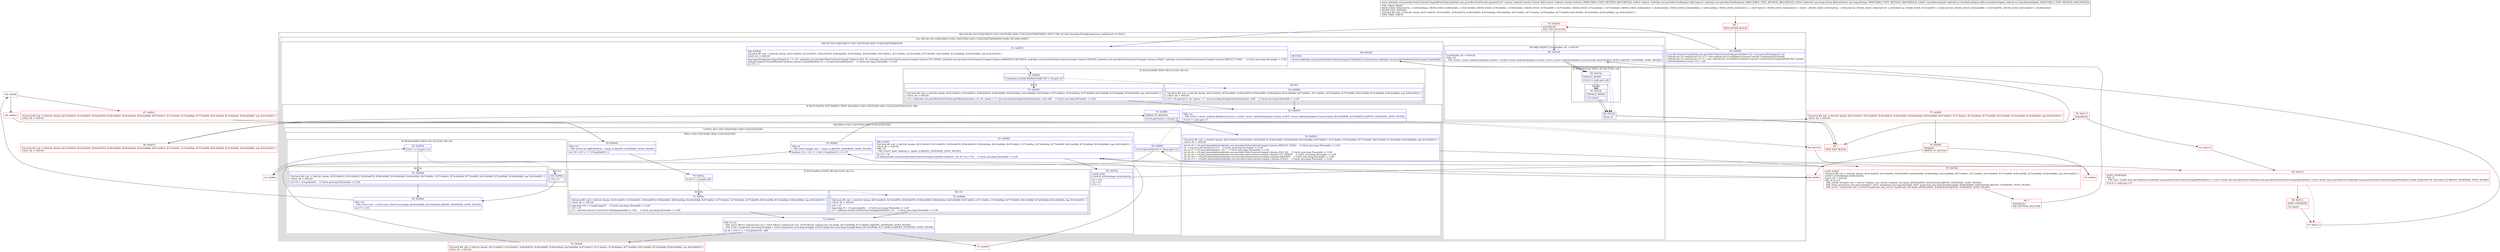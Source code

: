 digraph "CFG forandroidx.core.provider.FontProvider.query(Landroid\/content\/Context;Landroidx\/core\/provider\/FontRequest;Ljava\/lang\/String;Landroid\/os\/CancellationSignal;)[Landroidx\/core\/provider\/FontsContractCompat$FontInfo;" {
subgraph cluster_Region_1575915148 {
label = "R(2:1|(4:3|(1:5)(1:43)|(2:9|(8:(1:14)(1:33)|15|18|(1:20)(1:31)|21|23|27|28))(0)|39)) | DECL_VAR: int null, java.lang.String[] projection, android.net.Uri fileUri\l";
node [shape=record,color=blue];
Node_50 [shape=record,label="{50\:\ 0x0000|java.util.ArrayList\<androidx.core.provider.FontsContractCompat.FontInfo\> r2 = new java.util.ArrayList\<\>()\landroid.net.Uri android.net.Uri r13 = new android.net.Uri.Builder().scheme(\"content\").authority(r25).build()\landroid.net.Uri android.net.Uri r3 = new android.net.Uri.Builder().scheme(\"content\").authority(r25).appendPath(\"file\").build()\landroid.database.Cursor r14 = null\l}"];
subgraph cluster_TryCatchRegion_204987484 {
label = "Try: R(4:3|(1:5)(1:43)|(2:9|(8:(1:14)(1:33)|15|18|(1:20)(1:31)|21|23|27|28))(0)|39) finally: R(3:44|(1:46)|47)";
node [shape=record,color=blue];
subgraph cluster_Region_1549792321 {
label = "R(4:3|(1:5)(1:43)|(2:9|(8:(1:14)(1:33)|15|18|(1:20)(1:31)|21|23|27|28))(0)|39)";
node [shape=record,color=blue];
Node_51 [shape=record,label="{51\:\ 0x0033|TRY_ENTER\lTryCatch #0 \{all \-\> 0x0129, blocks: (B:51:0x0033, B:53:0x0051, B:56:0x007d, B:58:0x0083, B:59:0x00ad, B:63:0x00b6, B:67:0x00c1, B:71:0x00cc, B:74:0x00eb, B:77:0x00f4, B:81:0x00fd, B:72:0x00dd, B:54:0x0066), top: B:93:0x0033 \}\lCatch: all \-\> 0x0129\l|java.lang.String[] java.lang.String[] r6 = \{\"_id\", androidx.core.provider.FontsContractCompat.Columns.FILE_ID, androidx.core.provider.FontsContractCompat.Columns.TTC_INDEX, androidx.core.provider.FontsContractCompat.Columns.VARIATION_SETTINGS, androidx.core.provider.FontsContractCompat.Columns.WEIGHT, androidx.core.provider.FontsContractCompat.Columns.ITALIC, androidx.core.provider.FontsContractCompat.Columns.RESULT_CODE\}     \/\/ Catch: java.lang.Throwable \-\> L129\landroid.content.ContentResolver android.content.ContentResolver r4 = r23.getContentResolver()     \/\/ Catch: java.lang.Throwable \-\> L129\lint r15 = 1\l}"];
subgraph cluster_IfRegion_1431807483 {
label = "IF [B:52:0x004f] THEN: R(1:5) ELSE: R(1:43)";
node [shape=record,color=blue];
Node_52 [shape=record,label="{52\:\ 0x004f|if (android.os.Build.VERSION.SDK_INT \> 16) goto L5\l}"];
subgraph cluster_Region_504784955 {
label = "R(1:5)";
node [shape=record,color=blue];
Node_53 [shape=record,label="{53\:\ 0x0051|TryCatch #0 \{all \-\> 0x0129, blocks: (B:51:0x0033, B:53:0x0051, B:56:0x007d, B:58:0x0083, B:59:0x00ad, B:63:0x00b6, B:67:0x00c1, B:71:0x00cc, B:74:0x00eb, B:77:0x00f4, B:81:0x00fd, B:72:0x00dd, B:54:0x0066), top: B:93:0x0033 \}\lCatch: all \-\> 0x0129\l|r14 = androidx.core.provider.FontProvider.Api16Impl.query(r4, r13, r6, \"query = ?\", new java.lang.String[]\{r24.getQuery()\}, null, r26)     \/\/ Catch: java.lang.Throwable \-\> L129\l}"];
}
subgraph cluster_Region_500246518 {
label = "R(1:43)";
node [shape=record,color=blue];
Node_54 [shape=record,label="{54\:\ 0x0066|TryCatch #0 \{all \-\> 0x0129, blocks: (B:51:0x0033, B:53:0x0051, B:56:0x007d, B:58:0x0083, B:59:0x00ad, B:63:0x00b6, B:67:0x00c1, B:71:0x00cc, B:74:0x00eb, B:77:0x00f4, B:81:0x00fd, B:72:0x00dd, B:54:0x0066), top: B:93:0x0033 \}\lCatch: all \-\> 0x0129\l|r14 = r4.query(r13, r6, \"query = ?\", new java.lang.String[]\{r24.getQuery()\}, null)     \/\/ Catch: java.lang.Throwable \-\> L129\l}"];
}
}
subgraph cluster_IfRegion_1594336762 {
label = "IF [B:55:0x007b, B:57:0x0081] THEN: R(2:9|(8:(1:14)(1:33)|15|18|(1:20)(1:31)|21|23|27|28)) ELSE: R(0)";
node [shape=record,color=blue];
Node_55 [shape=record,label="{55\:\ 0x007b|PHI: r14 \l  PHI: (r14v3 'cursor' android.database.Cursor) = (r14v2 'cursor' android.database.Cursor), (r14v4 'cursor' android.database.Cursor) binds: [B:54:0x0066, B:53:0x0051] A[DONT_GENERATE, DONT_INLINE]\l|if (r14 != null) goto L7\l}"];
Node_57 [shape=record,label="{57\:\ 0x0081|ADDED_TO_REGION\l|if (r14.getCount() \> 0) goto L9\l}"];
subgraph cluster_Region_104902791 {
label = "R(2:9|(8:(1:14)(1:33)|15|18|(1:20)(1:31)|21|23|27|28))";
node [shape=record,color=blue];
Node_58 [shape=record,label="{58\:\ 0x0083|TryCatch #0 \{all \-\> 0x0129, blocks: (B:51:0x0033, B:53:0x0051, B:56:0x007d, B:58:0x0083, B:59:0x00ad, B:63:0x00b6, B:67:0x00c1, B:71:0x00cc, B:74:0x00eb, B:77:0x00f4, B:81:0x00fd, B:72:0x00dd, B:54:0x0066), top: B:93:0x0033 \}\lCatch: all \-\> 0x0129\l|int int r0 = r14.getColumnIndex(androidx.core.provider.FontsContractCompat.Columns.RESULT_CODE)     \/\/ Catch: java.lang.Throwable \-\> L129\lr2 = new java.util.ArrayList\<\>()     \/\/ Catch: java.lang.Throwable \-\> L129\lint int r7 = r14.getColumnIndex(\"_id\")     \/\/ Catch: java.lang.Throwable \-\> L129\lint int r8 = r14.getColumnIndex(androidx.core.provider.FontsContractCompat.Columns.FILE_ID)     \/\/ Catch: java.lang.Throwable \-\> L129\lint int r9 = r14.getColumnIndex(androidx.core.provider.FontsContractCompat.Columns.TTC_INDEX)     \/\/ Catch: java.lang.Throwable \-\> L129\lint int r10 = r14.getColumnIndex(androidx.core.provider.FontsContractCompat.Columns.WEIGHT)     \/\/ Catch: java.lang.Throwable \-\> L129\lint int r11 = r14.getColumnIndex(androidx.core.provider.FontsContractCompat.Columns.ITALIC)     \/\/ Catch: java.lang.Throwable \-\> L129\l}"];
subgraph cluster_LoopRegion_2143289645 {
label = "LOOP:0: (8:(1:14)(1:33)|15|18|(1:20)(1:31)|21|23|27|28)";
node [shape=record,color=blue];
Node_60 [shape=record,label="{60\:\ 0x00b1|if (r14.moveToNext() != false) goto L12\l}"];
subgraph cluster_Region_933567149 {
label = "R(8:(1:14)(1:33)|15|18|(1:20)(1:31)|21|23|27|28)";
node [shape=record,color=blue];
subgraph cluster_IfRegion_943378428 {
label = "IF [B:62:0x00b4] THEN: R(1:14) ELSE: R(1:33)";
node [shape=record,color=blue];
Node_62 [shape=record,label="{62\:\ 0x00b4|if (r0 != (\-1)) goto L14\l}"];
subgraph cluster_Region_622501150 {
label = "R(1:14)";
node [shape=record,color=blue];
Node_63 [shape=record,label="{63\:\ 0x00b6|TryCatch #0 \{all \-\> 0x0129, blocks: (B:51:0x0033, B:53:0x0051, B:56:0x007d, B:58:0x0083, B:59:0x00ad, B:63:0x00b6, B:67:0x00c1, B:71:0x00cc, B:74:0x00eb, B:77:0x00f4, B:81:0x00fd, B:72:0x00dd, B:54:0x0066), top: B:93:0x0033 \}\lCatch: all \-\> 0x0129\l|int r16 = r14.getInt(r0)     \/\/ Catch: java.lang.Throwable \-\> L129\l}"];
}
subgraph cluster_Region_625360510 {
label = "R(1:33)";
node [shape=record,color=blue];
Node_64 [shape=record,label="{64\:\ 0x00bb|r16 = 0\l}"];
}
}
Node_65 [shape=record,label="{65\:\ 0x00bd|PHI: r16 \l  PHI: (r16v3 int) = (r16v2 int), (r16v10 int) binds: [B:64:0x00bb, B:63:0x00b6] A[DONT_GENERATE, DONT_INLINE]\l|int r17 = r16\l}"];
Node_69 [shape=record,label="{69\:\ 0x00c8|PHI: r16 \l  PHI: (r16v5 int A[REMOVE]) =  binds: [] A[DONT_GENERATE, DONT_INLINE]\l|int r18 = r9 != \-1 ? r14.getInt(r9) : 0\l}"];
subgraph cluster_IfRegion_1517323636 {
label = "IF [B:70:0x00ca] THEN: R(1:20) ELSE: R(1:31)";
node [shape=record,color=blue];
Node_70 [shape=record,label="{70\:\ 0x00ca|if (r8 == (\-1)) goto L20\l}"];
subgraph cluster_Region_1049568753 {
label = "R(1:20)";
node [shape=record,color=blue];
Node_71 [shape=record,label="{71\:\ 0x00cc|TryCatch #0 \{all \-\> 0x0129, blocks: (B:51:0x0033, B:53:0x0051, B:56:0x007d, B:58:0x0083, B:59:0x00ad, B:63:0x00b6, B:67:0x00c1, B:71:0x00cc, B:74:0x00eb, B:77:0x00f4, B:81:0x00fd, B:72:0x00dd, B:54:0x0066), top: B:93:0x0033 \}\lCatch: all \-\> 0x0129\l|long long r19 = r14.getLong(r7)     \/\/ Catch: java.lang.Throwable \-\> L129\lr16 = r6\lr5 = android.content.ContentUris.withAppendedId(r13, r19)     \/\/ Catch: java.lang.Throwable \-\> L129\l}"];
}
subgraph cluster_Region_568340735 {
label = "R(1:31)";
node [shape=record,color=blue];
Node_72 [shape=record,label="{72\:\ 0x00dd|TryCatch #0 \{all \-\> 0x0129, blocks: (B:51:0x0033, B:53:0x0051, B:56:0x007d, B:58:0x0083, B:59:0x00ad, B:63:0x00b6, B:67:0x00c1, B:71:0x00cc, B:74:0x00eb, B:77:0x00f4, B:81:0x00fd, B:72:0x00dd, B:54:0x0066), top: B:93:0x0033 \}\lCatch: all \-\> 0x0129\l|r16 = r6\llong long r5 = r14.getLong(r8)     \/\/ Catch: java.lang.Throwable \-\> L129\lr5 = android.content.ContentUris.withAppendedId(r3, r5)     \/\/ Catch: java.lang.Throwable \-\> L129\l}"];
}
}
Node_73 [shape=record,label="{73\:\ 0x00e9|PHI: r5 r16 \l  PHI: (r5v5 'fileUri' android.net.Uri) = (r5v4 'fileUri' android.net.Uri), (r5v8 'fileUri' android.net.Uri) binds: [B:72:0x00dd, B:71:0x00cc] A[DONT_GENERATE, DONT_INLINE]\l  PHI: (r16v7 'projection' java.lang.String[]) = (r16v6 'projection' java.lang.String[]), (r16v8 'projection' java.lang.String[]) binds: [B:72:0x00dd, B:71:0x00cc] A[DONT_GENERATE, DONT_INLINE]\l|int r6 = r10 != \-1 ? r14.getInt(r10) : 400\l}"];
Node_76 [shape=record,label="{76\:\ 0x00f2|PHI: r6 \l  PHI: (r6v4 'weight' int) =  binds: [] A[DONT_GENERATE, DONT_INLINE]\l|boolean r12 = r11 != \-1 && r14.getInt(r11) == r15\l}"];
Node_81 [shape=record,label="{81\:\ 0x00fd|TRY_LEAVE\lTryCatch #0 \{all \-\> 0x0129, blocks: (B:51:0x0033, B:53:0x0051, B:56:0x007d, B:58:0x0083, B:59:0x00ad, B:63:0x00b6, B:67:0x00c1, B:71:0x00cc, B:74:0x00eb, B:77:0x00f4, B:81:0x00fd, B:72:0x00dd, B:54:0x0066), top: B:93:0x0033 \}\lCatch: all \-\> 0x0129\lPHI: r12 \l  PHI: (r12v5 'italic' boolean) =  binds: [] A[DONT_GENERATE, DONT_INLINE]\l|int r17 = r0\lr2.add(androidx.core.provider.FontsContractCompat.FontInfo.create(r5, r18, r6, r12, r17))     \/\/ Catch: java.lang.Throwable \-\> L129\l}"];
Node_82 [shape=record,label="{82\:\ 0x010a|LOOP_END\lLOOP:0: B:59:0x00ad\-\>B:82:0x010a\l|r6 = r16\lr0 = r17\lr15 = 1\l}"];
}
}
}
subgraph cluster_Region_290401199 {
label = "R(0)";
node [shape=record,color=blue];
}
}
Node_88 [shape=record,label="{88\:\ 0x0128|RETURN\l|return (androidx.core.provider.FontsContractCompat.FontInfo[]) r2.toArray(new androidx.core.provider.FontsContractCompat.FontInfo[0])\l}"];
}
subgraph cluster_Region_1973127507 {
label = "R(3:44|(1:46)|47) | ExcHandler: all \-\> 0x0129\l";
node [shape=record,color=blue];
Node_89 [shape=record,label="{89\:\ 0x0129|ExcHandler: all \-\> 0x0129\lPHI: r14 \l  PHI: (r14v1 'cursor' android.database.Cursor) = (r14v0 'cursor' android.database.Cursor), (r14v3 'cursor' android.database.Cursor) binds: [B:93:0x0033, B:94:?] A[DONT_GENERATE, DONT_INLINE]\l}"];
subgraph cluster_IfRegion_203080520 {
label = "IF [B:90:0x012a] THEN: R(1:46) ELSE: null";
node [shape=record,color=blue];
Node_90 [shape=record,label="{90\:\ 0x012a|FINALLY_INSNS\l|if (r14 != null) goto L46\l}"];
subgraph cluster_Region_408992682 {
label = "R(1:46)";
node [shape=record,color=blue];
Node_91 [shape=record,label="{91\:\ 0x012c|FINALLY_INSNS\l|r14.close()\l}"];
}
}
Node_92 [shape=record,label="{92\:\ 0x012f|throw r0\l}"];
}
}
}
subgraph cluster_Region_1973127507 {
label = "R(3:44|(1:46)|47) | ExcHandler: all \-\> 0x0129\l";
node [shape=record,color=blue];
Node_89 [shape=record,label="{89\:\ 0x0129|ExcHandler: all \-\> 0x0129\lPHI: r14 \l  PHI: (r14v1 'cursor' android.database.Cursor) = (r14v0 'cursor' android.database.Cursor), (r14v3 'cursor' android.database.Cursor) binds: [B:93:0x0033, B:94:?] A[DONT_GENERATE, DONT_INLINE]\l}"];
subgraph cluster_IfRegion_203080520 {
label = "IF [B:90:0x012a] THEN: R(1:46) ELSE: null";
node [shape=record,color=blue];
Node_90 [shape=record,label="{90\:\ 0x012a|FINALLY_INSNS\l|if (r14 != null) goto L46\l}"];
subgraph cluster_Region_408992682 {
label = "R(1:46)";
node [shape=record,color=blue];
Node_91 [shape=record,label="{91\:\ 0x012c|FINALLY_INSNS\l|r14.close()\l}"];
}
}
Node_92 [shape=record,label="{92\:\ 0x012f|throw r0\l}"];
}
Node_48 [shape=record,color=red,label="{48\:\ ?|MTH_ENTER_BLOCK\l}"];
Node_93 [shape=record,color=red,label="{93\:\ 0x0033|SYNTHETIC\lEXC_TOP_SPLITTER\l}"];
Node_56 [shape=record,color=red,label="{56\:\ 0x007d|TryCatch #0 \{all \-\> 0x0129, blocks: (B:51:0x0033, B:53:0x0051, B:56:0x007d, B:58:0x0083, B:59:0x00ad, B:63:0x00b6, B:67:0x00c1, B:71:0x00cc, B:74:0x00eb, B:77:0x00f4, B:81:0x00fd, B:72:0x00dd, B:54:0x0066), top: B:93:0x0033 \}\lCatch: all \-\> 0x0129\l}"];
Node_59 [shape=record,color=red,label="{59\:\ 0x00ad|LOOP_START\lTryCatch #0 \{all \-\> 0x0129, blocks: (B:51:0x0033, B:53:0x0051, B:56:0x007d, B:58:0x0083, B:59:0x00ad, B:63:0x00b6, B:67:0x00c1, B:71:0x00cc, B:74:0x00eb, B:77:0x00f4, B:81:0x00fd, B:72:0x00dd, B:54:0x0066), top: B:93:0x0033 \}\lLOOP:0: B:59:0x00ad\-\>B:82:0x010a\lCatch: all \-\> 0x0129\lPHI: r0 r6 r15 \l  PHI: (r0v20 'ttcIndex' int) = (r0v19 'ttcIndex' int), (r0v22 'ttcIndex' int) binds: [B:58:0x0083, B:82:0x010a] A[DONT_GENERATE, DONT_INLINE]\l  PHI: (r6v2 'projection' java.lang.String[]) = (r6v1 'projection' java.lang.String[]), (r6v5 'projection' java.lang.String[]) binds: [B:58:0x0083, B:82:0x010a] A[DONT_GENERATE, DONT_INLINE]\l  PHI: (r15v1 'resultCode' int) = (r15v0 'resultCode' int), (r15v3 'resultCode' int) binds: [B:58:0x0083, B:82:0x010a] A[DONT_GENERATE, DONT_INLINE]\l}"];
Node_61 [shape=record,color=red,label="{61\:\ 0x00b3}"];
Node_66 [shape=record,color=red,label="{66\:\ 0x00bf}"];
Node_67 [shape=record,color=red,label="{67\:\ 0x00c1|TryCatch #0 \{all \-\> 0x0129, blocks: (B:51:0x0033, B:53:0x0051, B:56:0x007d, B:58:0x0083, B:59:0x00ad, B:63:0x00b6, B:67:0x00c1, B:71:0x00cc, B:74:0x00eb, B:77:0x00f4, B:81:0x00fd, B:72:0x00dd, B:54:0x0066), top: B:93:0x0033 \}\lCatch: all \-\> 0x0129\l}"];
Node_74 [shape=record,color=red,label="{74\:\ 0x00eb|TryCatch #0 \{all \-\> 0x0129, blocks: (B:51:0x0033, B:53:0x0051, B:56:0x007d, B:58:0x0083, B:59:0x00ad, B:63:0x00b6, B:67:0x00c1, B:71:0x00cc, B:74:0x00eb, B:77:0x00f4, B:81:0x00fd, B:72:0x00dd, B:54:0x0066), top: B:93:0x0033 \}\lCatch: all \-\> 0x0129\l}"];
Node_77 [shape=record,color=red,label="{77\:\ 0x00f4|TryCatch #0 \{all \-\> 0x0129, blocks: (B:51:0x0033, B:53:0x0051, B:56:0x007d, B:58:0x0083, B:59:0x00ad, B:63:0x00b6, B:67:0x00c1, B:71:0x00cc, B:74:0x00eb, B:77:0x00f4, B:81:0x00fd, B:72:0x00dd, B:54:0x0066), top: B:93:0x0033 \}\lCatch: all \-\> 0x0129\l}"];
Node_78 [shape=record,color=red,label="{78\:\ 0x00f8|REMOVE\lADDED_TO_REGION\l}"];
Node_79 [shape=record,color=red,label="{79\:\ 0x00fa}"];
Node_80 [shape=record,color=red,label="{80\:\ 0x00fc}"];
Node_75 [shape=record,color=red,label="{75\:\ 0x00f0}"];
Node_68 [shape=record,color=red,label="{68\:\ 0x00c6}"];
Node_95 [shape=record,color=red,label="{95\:\ 0x0113|SYNTHETIC\l}"];
Node_83 [shape=record,color=red,label="{83\:\ 0x0113}"];
Node_85 [shape=record,color=red,label="{85\:\ 0x011a|DONT_GENERATE\lPHI: r2 \l  PHI: (r2v1 'result' java.util.ArrayList\<androidx.core.provider.FontsContractCompat$FontInfo\>) = (r2v0 'result' java.util.ArrayList\<androidx.core.provider.FontsContractCompat$FontInfo\>), (r2v2 'result' java.util.ArrayList\<androidx.core.provider.FontsContractCompat$FontInfo\>) binds: [B:84:0x0118, B:83:0x0113] A[DONT_GENERATE, DONT_INLINE]\l|if (r14 != null) goto L37\l}"];
Node_86 [shape=record,color=red,label="{86\:\ 0x011c|DONT_GENERATE\l|r14.close()\l}"];
Node_87 [shape=record,color=red,label="{87\:\ 0x011f}"];
Node_49 [shape=record,color=red,label="{49\:\ ?|MTH_EXIT_BLOCK\l}"];
Node_94 [shape=record,color=red,label="{94\:\ ?|SYNTHETIC\lEXC_BOTTOM_SPLITTER\l}"];
Node_84 [shape=record,color=red,label="{84\:\ 0x0118}"];
MethodNode[shape=record,label="{static androidx.core.provider.FontsContractCompat$FontInfo[] androidx.core.provider.FontProvider.query((r23v0 'context' android.content.Context A[D('context' android.content.Context), IMMUTABLE_TYPE, METHOD_ARGUMENT]), (r24v0 'request' androidx.core.provider.FontRequest A[D('request' androidx.core.provider.FontRequest), IMMUTABLE_TYPE, METHOD_ARGUMENT]), (r25v0 'authority' java.lang.String A[D('authority' java.lang.String), IMMUTABLE_TYPE, METHOD_ARGUMENT]), (r26v0 'cancellationSignal' android.os.CancellationSignal A[D('cancellationSignal' android.os.CancellationSignal), IMMUTABLE_TYPE, METHOD_ARGUMENT]))  | USE_LINES_HINTS\lBACK_EDGE: B:82:0x010a \-\> B:59:0x00ad, CROSS_EDGE: B:80:0x00fc \-\> B:81:0x00fd, CROSS_EDGE: B:76:0x00f2 \-\> B:80:0x00fc, CROSS_EDGE: B:75:0x00f0 \-\> B:76:0x00f2, CROSS_EDGE: B:72:0x00dd \-\> B:73:0x00e9, CROSS_EDGE: B:68:0x00c6 \-\> B:69:0x00c8, CROSS_EDGE: B:64:0x00bb \-\> B:65:0x00bd, CROSS_EDGE: B:85:0x011a \-\> B:87:0x011f, CROSS_EDGE: B:92:0x012f \-\> B:49:?, CROSS_EDGE: B:90:0x012a \-\> B:92:0x012f, CROSS_EDGE: B:84:0x0118 \-\> B:85:0x011a, CROSS_EDGE: B:55:0x007b \-\> B:84:0x0118, CROSS_EDGE: B:54:0x0066 \-\> B:55:0x007b, CROSS_EDGE: B:93:0x0033 \-\> B:89:0x0129\lINLINE_NOT_NEEDED\lTryCatch #0 \{all \-\> 0x0129, blocks: (B:51:0x0033, B:53:0x0051, B:56:0x007d, B:58:0x0083, B:59:0x00ad, B:63:0x00b6, B:67:0x00c1, B:71:0x00cc, B:74:0x00eb, B:77:0x00f4, B:81:0x00fd, B:72:0x00dd, B:54:0x0066), top: B:93:0x0033 \}\lTYPE_VARS: EMPTY\l}"];
MethodNode -> Node_48;Node_50 -> Node_93;
Node_51 -> Node_52;
Node_52 -> Node_53;
Node_52 -> Node_54[style=dashed];
Node_53 -> Node_55;
Node_54 -> Node_55;
Node_55 -> Node_56;
Node_55 -> Node_84[style=dashed];
Node_57 -> Node_58;
Node_57 -> Node_84[style=dashed];
Node_58 -> Node_59;
Node_60 -> Node_61;
Node_60 -> Node_95[style=dashed];
Node_62 -> Node_63;
Node_62 -> Node_64[style=dashed];
Node_63 -> Node_65;
Node_64 -> Node_65;
Node_65 -> Node_66;
Node_69 -> Node_70;
Node_70 -> Node_71;
Node_70 -> Node_72[style=dashed];
Node_71 -> Node_73;
Node_72 -> Node_73;
Node_73 -> Node_74;
Node_73 -> Node_75;
Node_76 -> Node_77;
Node_76 -> Node_80;
Node_81 -> Node_82;
Node_82 -> Node_59;
Node_88 -> Node_49;
Node_89 -> Node_90;
Node_90 -> Node_91;
Node_90 -> Node_92[style=dashed];
Node_91 -> Node_92;
Node_92 -> Node_49;
Node_89 -> Node_90;
Node_90 -> Node_91;
Node_90 -> Node_92[style=dashed];
Node_91 -> Node_92;
Node_92 -> Node_49;
Node_48 -> Node_50;
Node_93 -> Node_51;
Node_93 -> Node_89;
Node_56 -> Node_57;
Node_59 -> Node_60;
Node_59 -> Node_94;
Node_61 -> Node_62;
Node_66 -> Node_67;
Node_66 -> Node_68;
Node_67 -> Node_69;
Node_74 -> Node_76;
Node_77 -> Node_78;
Node_78 -> Node_79;
Node_78 -> Node_80;
Node_79 -> Node_81;
Node_80 -> Node_81;
Node_75 -> Node_76;
Node_68 -> Node_69;
Node_95 -> Node_83;
Node_83 -> Node_85;
Node_85 -> Node_86;
Node_85 -> Node_87[style=dashed];
Node_86 -> Node_87;
Node_87 -> Node_88;
Node_94 -> Node_89;
Node_84 -> Node_85;
}

